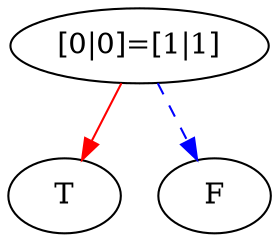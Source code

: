 digraph {
    1 [label=T];
    2 [label=F];
    3 [label="[0|0]=[1|1]"];
    3 -> 2 [style=dashed
           ,color=blue];
    3 -> 1 [color=red];
}